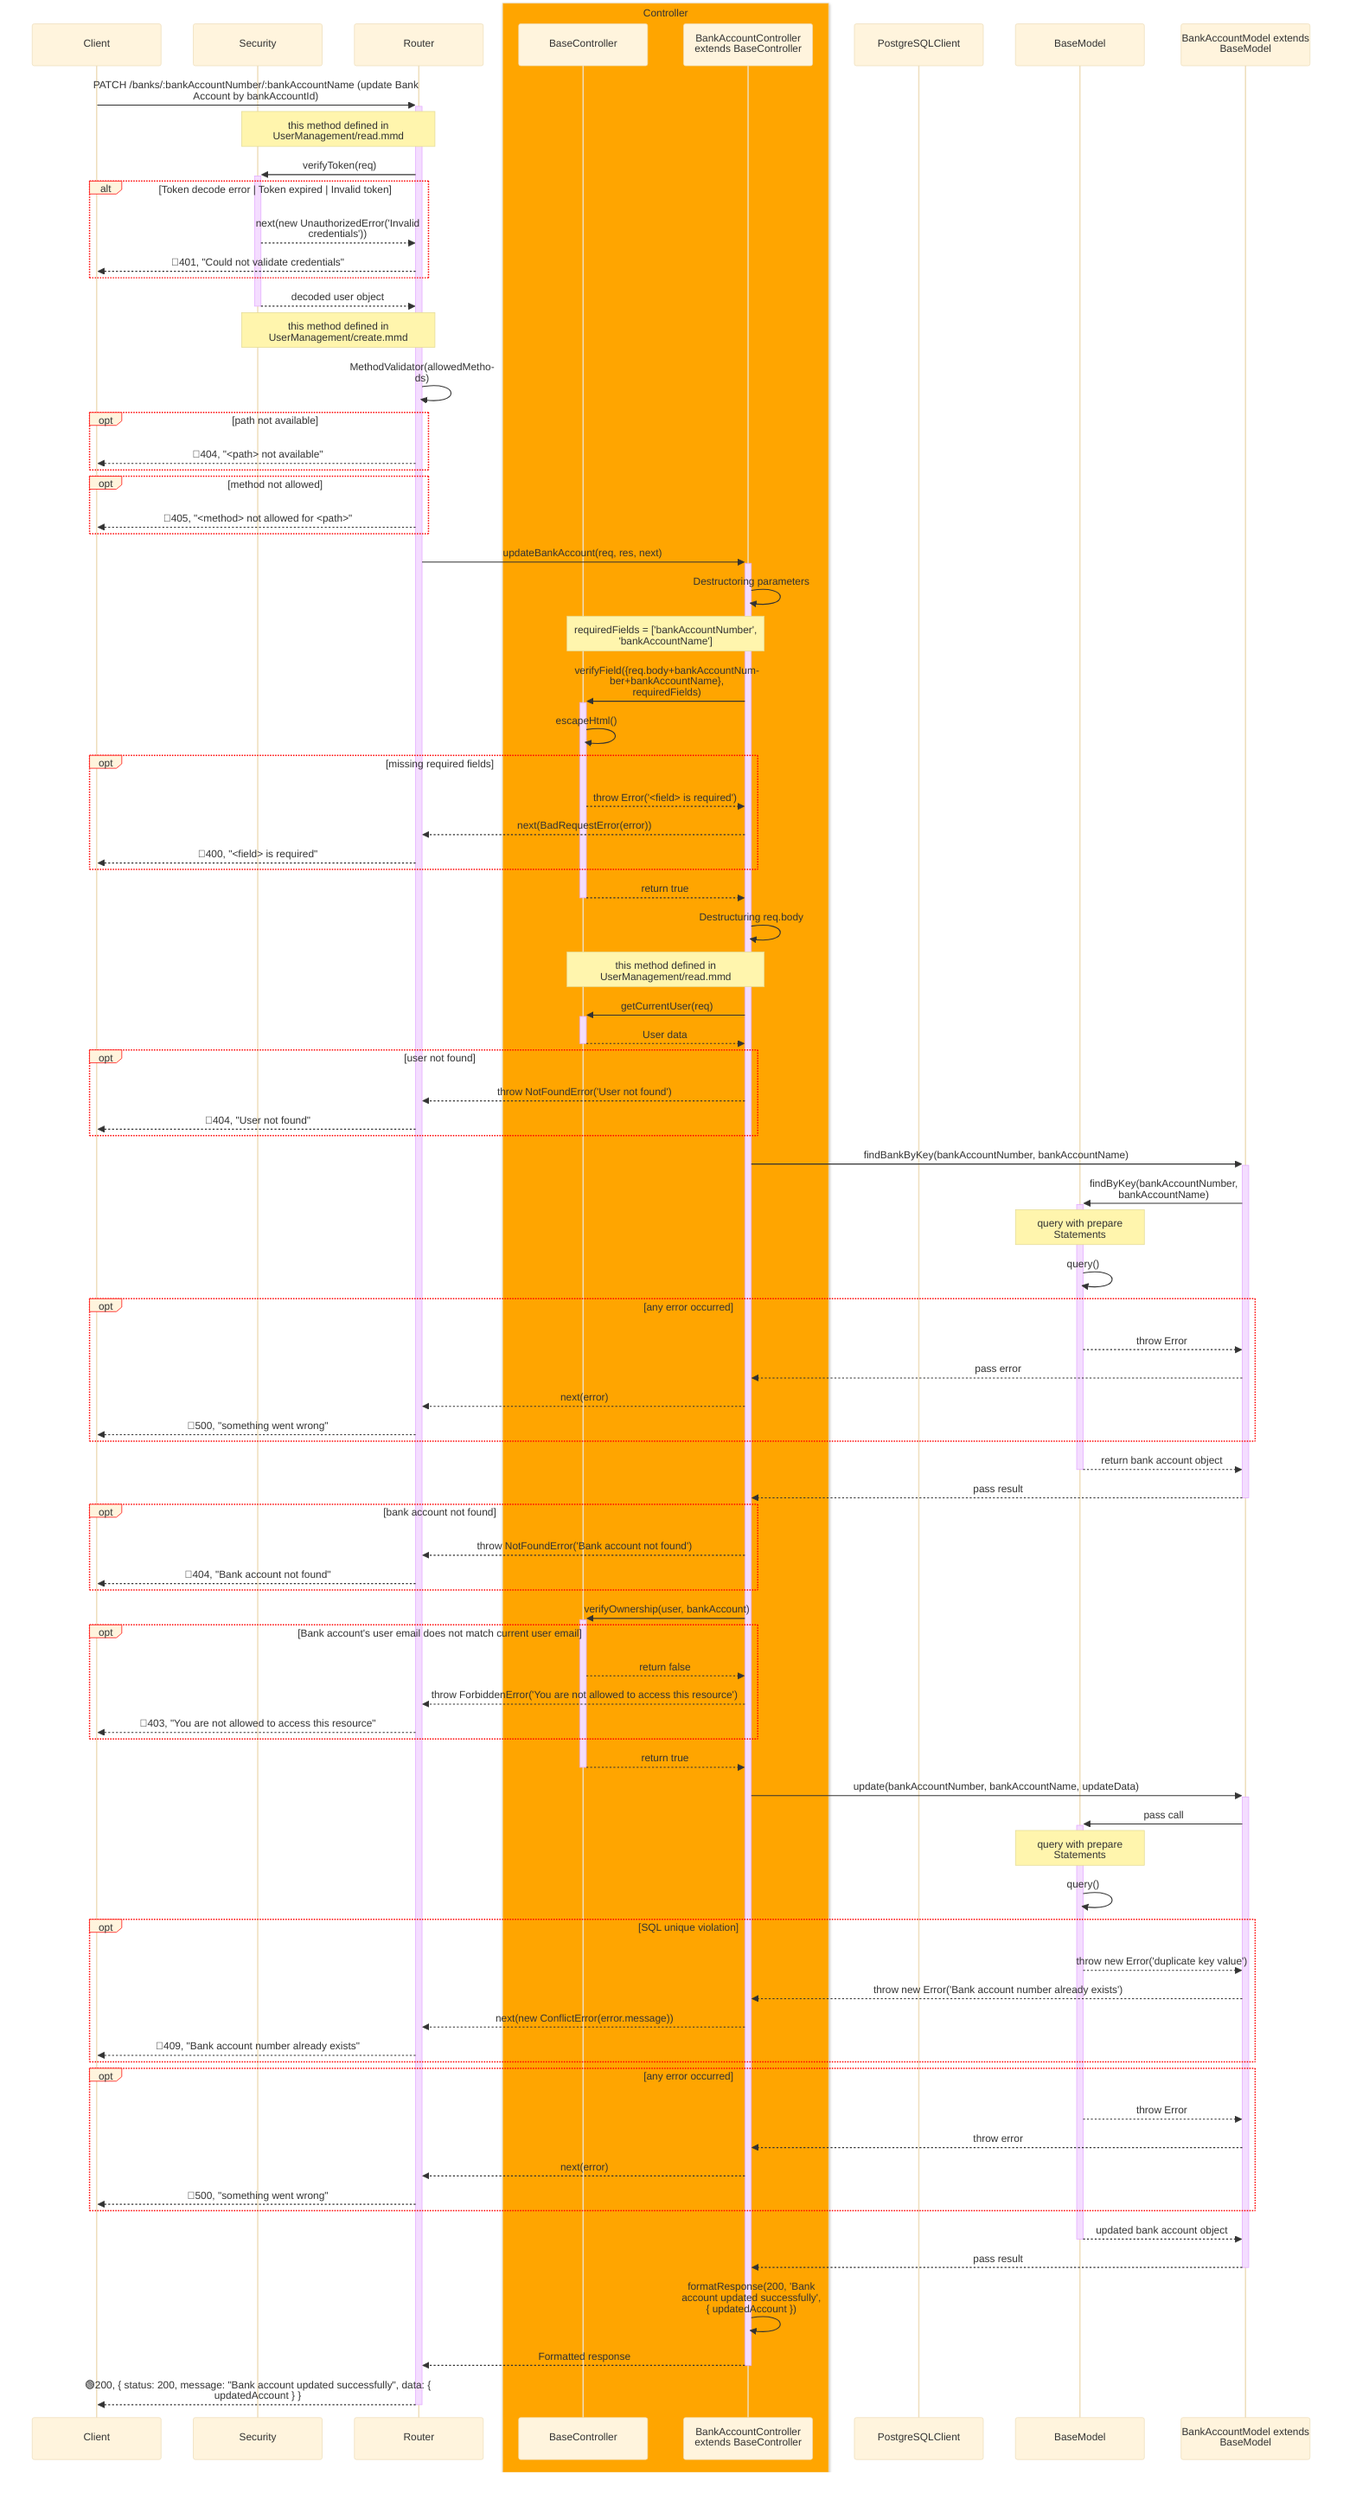 %%{
    init: {
        "theme":"base",
        "themeVariables": {
            'labelBoxBorderColor': '#ff0000'
        },
        "sequence": { 
            "wrap": true, 
            "width": 200 
        } 
    }
}%%
sequenceDiagram
    participant Client
    participant Sec as Security
    participant Router
    box orange Controller
        participant BaseCont as BaseController
        participant Cont as BankAccountController extends BaseController
    end
    participant PGClient as PostgreSQLClient
    participant BaseModel as BaseModel 
    participant Model as BankAccountModel extends BaseModel

    Client->>+Router: PATCH /banks/:bankAccountNumber/:bankAccountName (update Bank Account by bankAccountId)
    Note over Sec, Router: this method defined in UserManagement/read.mmd
    Router->>+Sec: verifyToken(req)
    alt Token decode error | Token expired | Invalid token
        Sec-->>Router: next(new UnauthorizedError('Invalid credentials'))
        Router-->>Client: 🔴401, "Could not validate credentials"
    end
    Sec-->>-Router: decoded user object 

    Note over Sec, Router: this method defined in UserManagement/create.mmd
    Router->>Router: MethodValidator(allowedMethods)
    opt path not available
        Router-->>Client: 🔴404, "<path> not available"
    end
    opt method not allowed
        Router-->>Client: 🔴405, "<method> not allowed for <path>"
    end
    Router->>+Cont: updateBankAccount(req, res, next)
    Cont->>Cont: Destructoring parameters
    Note over Cont, BaseCont: requiredFields = ['bankAccountNumber', 'bankAccountName']
    Cont->>+BaseCont: verifyField({req.body+bankAccountNumber+bankAccountName}, requiredFields)
    BaseCont->>BaseCont: escapeHtml()
    opt missing required fields
        BaseCont-->>Cont: throw Error('<field> is required')
        Cont-->>Router: next(BadRequestError(error))
        Router-->>Client: 🔴400, "<field> is required"
    end
    BaseCont-->>-Cont: return true
    Cont->>Cont: Destructuring req.body
    Note over Cont, BaseCont: this method defined in UserManagement/read.mmd
    Cont->>+BaseCont: getCurrentUser(req)
    BaseCont-->>-Cont: User data
    opt user not found
        Cont-->>Router: throw NotFoundError('User not found')
        Router-->>Client: 🔴404, "User not found"
    end
    Cont->>+Model: findBankByKey(bankAccountNumber, bankAccountName)
    Model->>+BaseModel: findByKey(bankAccountNumber, bankAccountName)
    Note over BaseModel: query with prepare Statements
    BaseModel->>BaseModel: query()

    opt any error occurred
        BaseModel-->>Model: throw Error
        Model-->>Cont: pass error
        Cont-->>Router: next(error)
        Router-->>Client: 🔴500, "something went wrong"
    end
    BaseModel-->>-Model: return bank account object
    Model-->>-Cont: pass result
    opt bank account not found
        Cont-->>Router: throw NotFoundError('Bank account not found')
        Router-->>Client: 🔴404, "Bank account not found"
    end
    Cont->>+BaseCont: verifyOwnership(user, bankAccount)
    opt Bank account's user email does not match current user email
        BaseCont-->>Cont: return false
        Cont-->>Router: throw ForbiddenError('You are not allowed to access this resource')
        Router-->>Client: 🔴403, "You are not allowed to access this resource"
    end
    BaseCont-->>-Cont: return true
    Cont->>+Model: update(bankAccountNumber, bankAccountName, updateData)
    Model->>+BaseModel: pass call
    Note over BaseModel: query with prepare Statements
    BaseModel->>BaseModel: query()
    opt SQL unique violation
        BaseModel-->>Model: throw new Error('duplicate key value')
        Model-->>Cont: throw new Error('Bank account number already exists')
        Cont-->>Router: next(new ConflictError(error.message))
        Router-->>Client: 🔴409, "Bank account number already exists"
    end
    opt any error occurred
        BaseModel-->>Model: throw Error
        Model-->>Cont: throw error
        Cont-->>Router: next(error)
        Router-->>Client: 🔴500, "something went wrong"
    end
    BaseModel-->>-Model: updated bank account object
    Model-->>-Cont: pass result
    Cont->>Cont: formatResponse(200, 'Bank account updated successfully', { updatedAccount })
    Cont-->>-Router: Formatted response
    Router-->>-Client: 🟢200, { status: 200, message: "Bank account updated successfully", data: { updatedAccount } }